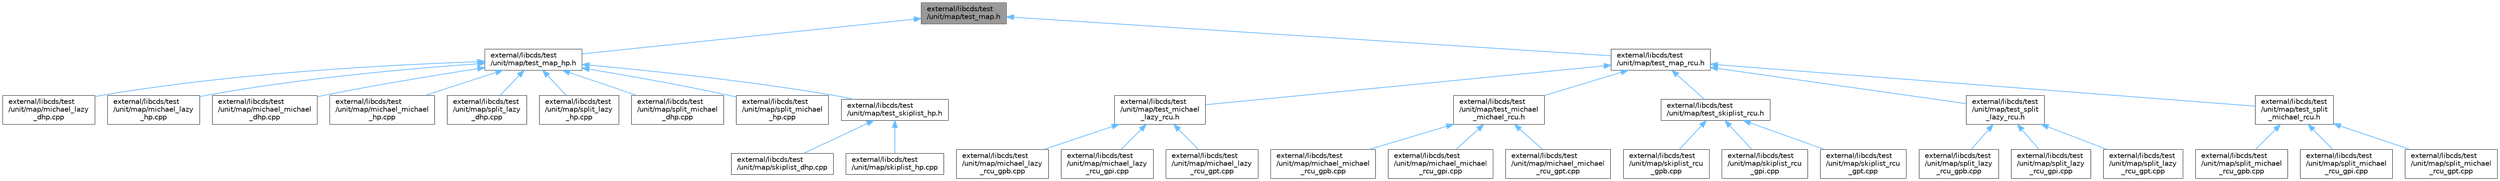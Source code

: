 digraph "external/libcds/test/unit/map/test_map.h"
{
 // LATEX_PDF_SIZE
  bgcolor="transparent";
  edge [fontname=Helvetica,fontsize=10,labelfontname=Helvetica,labelfontsize=10];
  node [fontname=Helvetica,fontsize=10,shape=box,height=0.2,width=0.4];
  Node1 [id="Node000001",label="external/libcds/test\l/unit/map/test_map.h",height=0.2,width=0.4,color="gray40", fillcolor="grey60", style="filled", fontcolor="black",tooltip=" "];
  Node1 -> Node2 [id="edge1_Node000001_Node000002",dir="back",color="steelblue1",style="solid",tooltip=" "];
  Node2 [id="Node000002",label="external/libcds/test\l/unit/map/test_map_hp.h",height=0.2,width=0.4,color="grey40", fillcolor="white", style="filled",URL="$test__map__hp_8h.html",tooltip=" "];
  Node2 -> Node3 [id="edge2_Node000002_Node000003",dir="back",color="steelblue1",style="solid",tooltip=" "];
  Node3 [id="Node000003",label="external/libcds/test\l/unit/map/michael_lazy\l_dhp.cpp",height=0.2,width=0.4,color="grey40", fillcolor="white", style="filled",URL="$map_2michael__lazy__dhp_8cpp.html",tooltip=" "];
  Node2 -> Node4 [id="edge3_Node000002_Node000004",dir="back",color="steelblue1",style="solid",tooltip=" "];
  Node4 [id="Node000004",label="external/libcds/test\l/unit/map/michael_lazy\l_hp.cpp",height=0.2,width=0.4,color="grey40", fillcolor="white", style="filled",URL="$map_2michael__lazy__hp_8cpp.html",tooltip=" "];
  Node2 -> Node5 [id="edge4_Node000002_Node000005",dir="back",color="steelblue1",style="solid",tooltip=" "];
  Node5 [id="Node000005",label="external/libcds/test\l/unit/map/michael_michael\l_dhp.cpp",height=0.2,width=0.4,color="grey40", fillcolor="white", style="filled",URL="$map_2michael__michael__dhp_8cpp.html",tooltip=" "];
  Node2 -> Node6 [id="edge5_Node000002_Node000006",dir="back",color="steelblue1",style="solid",tooltip=" "];
  Node6 [id="Node000006",label="external/libcds/test\l/unit/map/michael_michael\l_hp.cpp",height=0.2,width=0.4,color="grey40", fillcolor="white", style="filled",URL="$map_2michael__michael__hp_8cpp.html",tooltip=" "];
  Node2 -> Node7 [id="edge6_Node000002_Node000007",dir="back",color="steelblue1",style="solid",tooltip=" "];
  Node7 [id="Node000007",label="external/libcds/test\l/unit/map/split_lazy\l_dhp.cpp",height=0.2,width=0.4,color="grey40", fillcolor="white", style="filled",URL="$map_2split__lazy__dhp_8cpp.html",tooltip=" "];
  Node2 -> Node8 [id="edge7_Node000002_Node000008",dir="back",color="steelblue1",style="solid",tooltip=" "];
  Node8 [id="Node000008",label="external/libcds/test\l/unit/map/split_lazy\l_hp.cpp",height=0.2,width=0.4,color="grey40", fillcolor="white", style="filled",URL="$map_2split__lazy__hp_8cpp.html",tooltip=" "];
  Node2 -> Node9 [id="edge8_Node000002_Node000009",dir="back",color="steelblue1",style="solid",tooltip=" "];
  Node9 [id="Node000009",label="external/libcds/test\l/unit/map/split_michael\l_dhp.cpp",height=0.2,width=0.4,color="grey40", fillcolor="white", style="filled",URL="$map_2split__michael__dhp_8cpp.html",tooltip=" "];
  Node2 -> Node10 [id="edge9_Node000002_Node000010",dir="back",color="steelblue1",style="solid",tooltip=" "];
  Node10 [id="Node000010",label="external/libcds/test\l/unit/map/split_michael\l_hp.cpp",height=0.2,width=0.4,color="grey40", fillcolor="white", style="filled",URL="$map_2split__michael__hp_8cpp.html",tooltip=" "];
  Node2 -> Node11 [id="edge10_Node000002_Node000011",dir="back",color="steelblue1",style="solid",tooltip=" "];
  Node11 [id="Node000011",label="external/libcds/test\l/unit/map/test_skiplist_hp.h",height=0.2,width=0.4,color="grey40", fillcolor="white", style="filled",URL="$test__skiplist__hp_8h.html",tooltip=" "];
  Node11 -> Node12 [id="edge11_Node000011_Node000012",dir="back",color="steelblue1",style="solid",tooltip=" "];
  Node12 [id="Node000012",label="external/libcds/test\l/unit/map/skiplist_dhp.cpp",height=0.2,width=0.4,color="grey40", fillcolor="white", style="filled",URL="$map_2skiplist__dhp_8cpp.html",tooltip=" "];
  Node11 -> Node13 [id="edge12_Node000011_Node000013",dir="back",color="steelblue1",style="solid",tooltip=" "];
  Node13 [id="Node000013",label="external/libcds/test\l/unit/map/skiplist_hp.cpp",height=0.2,width=0.4,color="grey40", fillcolor="white", style="filled",URL="$map_2skiplist__hp_8cpp.html",tooltip=" "];
  Node1 -> Node14 [id="edge13_Node000001_Node000014",dir="back",color="steelblue1",style="solid",tooltip=" "];
  Node14 [id="Node000014",label="external/libcds/test\l/unit/map/test_map_rcu.h",height=0.2,width=0.4,color="grey40", fillcolor="white", style="filled",URL="$test__map__rcu_8h.html",tooltip=" "];
  Node14 -> Node15 [id="edge14_Node000014_Node000015",dir="back",color="steelblue1",style="solid",tooltip=" "];
  Node15 [id="Node000015",label="external/libcds/test\l/unit/map/test_michael\l_lazy_rcu.h",height=0.2,width=0.4,color="grey40", fillcolor="white", style="filled",URL="$map_2test__michael__lazy__rcu_8h.html",tooltip=" "];
  Node15 -> Node16 [id="edge15_Node000015_Node000016",dir="back",color="steelblue1",style="solid",tooltip=" "];
  Node16 [id="Node000016",label="external/libcds/test\l/unit/map/michael_lazy\l_rcu_gpb.cpp",height=0.2,width=0.4,color="grey40", fillcolor="white", style="filled",URL="$map_2michael__lazy__rcu__gpb_8cpp.html",tooltip=" "];
  Node15 -> Node17 [id="edge16_Node000015_Node000017",dir="back",color="steelblue1",style="solid",tooltip=" "];
  Node17 [id="Node000017",label="external/libcds/test\l/unit/map/michael_lazy\l_rcu_gpi.cpp",height=0.2,width=0.4,color="grey40", fillcolor="white", style="filled",URL="$map_2michael__lazy__rcu__gpi_8cpp.html",tooltip=" "];
  Node15 -> Node18 [id="edge17_Node000015_Node000018",dir="back",color="steelblue1",style="solid",tooltip=" "];
  Node18 [id="Node000018",label="external/libcds/test\l/unit/map/michael_lazy\l_rcu_gpt.cpp",height=0.2,width=0.4,color="grey40", fillcolor="white", style="filled",URL="$map_2michael__lazy__rcu__gpt_8cpp.html",tooltip=" "];
  Node14 -> Node19 [id="edge18_Node000014_Node000019",dir="back",color="steelblue1",style="solid",tooltip=" "];
  Node19 [id="Node000019",label="external/libcds/test\l/unit/map/test_michael\l_michael_rcu.h",height=0.2,width=0.4,color="grey40", fillcolor="white", style="filled",URL="$map_2test__michael__michael__rcu_8h.html",tooltip=" "];
  Node19 -> Node20 [id="edge19_Node000019_Node000020",dir="back",color="steelblue1",style="solid",tooltip=" "];
  Node20 [id="Node000020",label="external/libcds/test\l/unit/map/michael_michael\l_rcu_gpb.cpp",height=0.2,width=0.4,color="grey40", fillcolor="white", style="filled",URL="$map_2michael__michael__rcu__gpb_8cpp.html",tooltip=" "];
  Node19 -> Node21 [id="edge20_Node000019_Node000021",dir="back",color="steelblue1",style="solid",tooltip=" "];
  Node21 [id="Node000021",label="external/libcds/test\l/unit/map/michael_michael\l_rcu_gpi.cpp",height=0.2,width=0.4,color="grey40", fillcolor="white", style="filled",URL="$map_2michael__michael__rcu__gpi_8cpp.html",tooltip=" "];
  Node19 -> Node22 [id="edge21_Node000019_Node000022",dir="back",color="steelblue1",style="solid",tooltip=" "];
  Node22 [id="Node000022",label="external/libcds/test\l/unit/map/michael_michael\l_rcu_gpt.cpp",height=0.2,width=0.4,color="grey40", fillcolor="white", style="filled",URL="$map_2michael__michael__rcu__gpt_8cpp.html",tooltip=" "];
  Node14 -> Node23 [id="edge22_Node000014_Node000023",dir="back",color="steelblue1",style="solid",tooltip=" "];
  Node23 [id="Node000023",label="external/libcds/test\l/unit/map/test_skiplist_rcu.h",height=0.2,width=0.4,color="grey40", fillcolor="white", style="filled",URL="$map_2test__skiplist__rcu_8h.html",tooltip=" "];
  Node23 -> Node24 [id="edge23_Node000023_Node000024",dir="back",color="steelblue1",style="solid",tooltip=" "];
  Node24 [id="Node000024",label="external/libcds/test\l/unit/map/skiplist_rcu\l_gpb.cpp",height=0.2,width=0.4,color="grey40", fillcolor="white", style="filled",URL="$map_2skiplist__rcu__gpb_8cpp.html",tooltip=" "];
  Node23 -> Node25 [id="edge24_Node000023_Node000025",dir="back",color="steelblue1",style="solid",tooltip=" "];
  Node25 [id="Node000025",label="external/libcds/test\l/unit/map/skiplist_rcu\l_gpi.cpp",height=0.2,width=0.4,color="grey40", fillcolor="white", style="filled",URL="$map_2skiplist__rcu__gpi_8cpp.html",tooltip=" "];
  Node23 -> Node26 [id="edge25_Node000023_Node000026",dir="back",color="steelblue1",style="solid",tooltip=" "];
  Node26 [id="Node000026",label="external/libcds/test\l/unit/map/skiplist_rcu\l_gpt.cpp",height=0.2,width=0.4,color="grey40", fillcolor="white", style="filled",URL="$map_2skiplist__rcu__gpt_8cpp.html",tooltip=" "];
  Node14 -> Node27 [id="edge26_Node000014_Node000027",dir="back",color="steelblue1",style="solid",tooltip=" "];
  Node27 [id="Node000027",label="external/libcds/test\l/unit/map/test_split\l_lazy_rcu.h",height=0.2,width=0.4,color="grey40", fillcolor="white", style="filled",URL="$map_2test__split__lazy__rcu_8h.html",tooltip=" "];
  Node27 -> Node28 [id="edge27_Node000027_Node000028",dir="back",color="steelblue1",style="solid",tooltip=" "];
  Node28 [id="Node000028",label="external/libcds/test\l/unit/map/split_lazy\l_rcu_gpb.cpp",height=0.2,width=0.4,color="grey40", fillcolor="white", style="filled",URL="$map_2split__lazy__rcu__gpb_8cpp.html",tooltip=" "];
  Node27 -> Node29 [id="edge28_Node000027_Node000029",dir="back",color="steelblue1",style="solid",tooltip=" "];
  Node29 [id="Node000029",label="external/libcds/test\l/unit/map/split_lazy\l_rcu_gpi.cpp",height=0.2,width=0.4,color="grey40", fillcolor="white", style="filled",URL="$map_2split__lazy__rcu__gpi_8cpp.html",tooltip=" "];
  Node27 -> Node30 [id="edge29_Node000027_Node000030",dir="back",color="steelblue1",style="solid",tooltip=" "];
  Node30 [id="Node000030",label="external/libcds/test\l/unit/map/split_lazy\l_rcu_gpt.cpp",height=0.2,width=0.4,color="grey40", fillcolor="white", style="filled",URL="$map_2split__lazy__rcu__gpt_8cpp.html",tooltip=" "];
  Node14 -> Node31 [id="edge30_Node000014_Node000031",dir="back",color="steelblue1",style="solid",tooltip=" "];
  Node31 [id="Node000031",label="external/libcds/test\l/unit/map/test_split\l_michael_rcu.h",height=0.2,width=0.4,color="grey40", fillcolor="white", style="filled",URL="$map_2test__split__michael__rcu_8h.html",tooltip=" "];
  Node31 -> Node32 [id="edge31_Node000031_Node000032",dir="back",color="steelblue1",style="solid",tooltip=" "];
  Node32 [id="Node000032",label="external/libcds/test\l/unit/map/split_michael\l_rcu_gpb.cpp",height=0.2,width=0.4,color="grey40", fillcolor="white", style="filled",URL="$map_2split__michael__rcu__gpb_8cpp.html",tooltip=" "];
  Node31 -> Node33 [id="edge32_Node000031_Node000033",dir="back",color="steelblue1",style="solid",tooltip=" "];
  Node33 [id="Node000033",label="external/libcds/test\l/unit/map/split_michael\l_rcu_gpi.cpp",height=0.2,width=0.4,color="grey40", fillcolor="white", style="filled",URL="$map_2split__michael__rcu__gpi_8cpp.html",tooltip=" "];
  Node31 -> Node34 [id="edge33_Node000031_Node000034",dir="back",color="steelblue1",style="solid",tooltip=" "];
  Node34 [id="Node000034",label="external/libcds/test\l/unit/map/split_michael\l_rcu_gpt.cpp",height=0.2,width=0.4,color="grey40", fillcolor="white", style="filled",URL="$map_2split__michael__rcu__gpt_8cpp.html",tooltip=" "];
}
